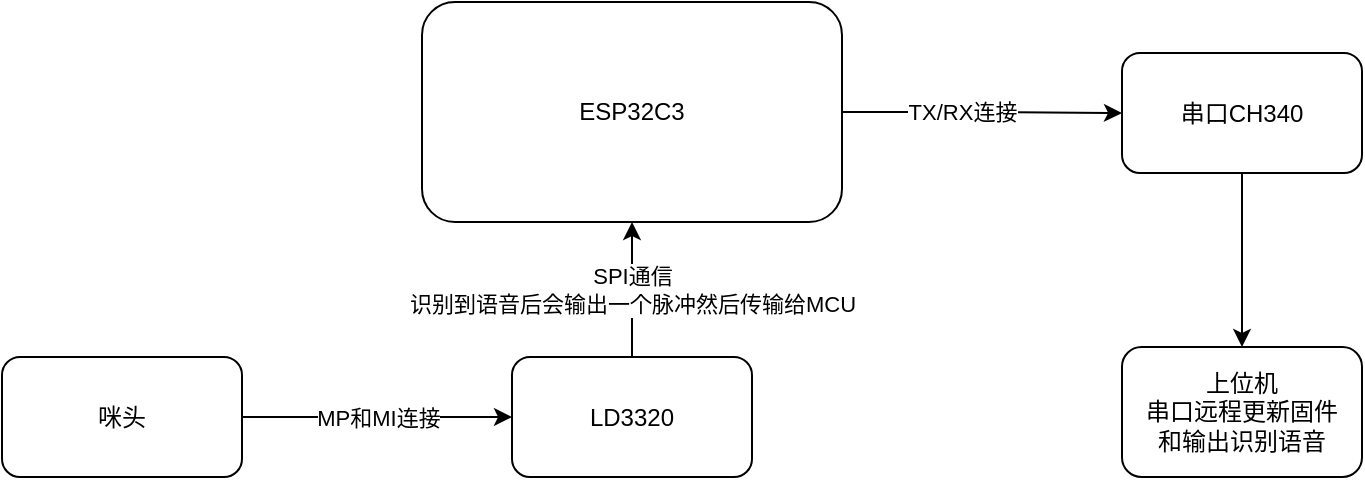 <mxfile version="16.4.0" type="device"><diagram id="3IOTDSevboLGazmaa9W6" name="第 1 页"><mxGraphModel dx="525" dy="488" grid="1" gridSize="10" guides="1" tooltips="1" connect="1" arrows="1" fold="1" page="1" pageScale="1" pageWidth="827" pageHeight="1169" math="0" shadow="0"><root><mxCell id="0"/><mxCell id="1" parent="0"/><mxCell id="JqTi5ojdBh-oKb2_0tqX-5" style="edgeStyle=orthogonalEdgeStyle;rounded=0;orthogonalLoop=1;jettySize=auto;html=1;exitX=1;exitY=0.5;exitDx=0;exitDy=0;" parent="1" source="JqTi5ojdBh-oKb2_0tqX-1" target="JqTi5ojdBh-oKb2_0tqX-4" edge="1"><mxGeometry relative="1" as="geometry"/></mxCell><mxCell id="iws6rK9cOURCMTzTWKLk-1" value="TX/RX连接" style="edgeLabel;html=1;align=center;verticalAlign=middle;resizable=0;points=[];" parent="JqTi5ojdBh-oKb2_0tqX-5" vertex="1" connectable="0"><mxGeometry x="-0.152" relative="1" as="geometry"><mxPoint as="offset"/></mxGeometry></mxCell><mxCell id="JqTi5ojdBh-oKb2_0tqX-1" value="ESP32C3" style="rounded=1;whiteSpace=wrap;html=1;" parent="1" vertex="1"><mxGeometry x="320" y="380" width="210" height="110" as="geometry"/></mxCell><mxCell id="LMXgrD72xrWPHQ_aqN2A-2" value="MP和MI连接" style="edgeStyle=orthogonalEdgeStyle;rounded=0;orthogonalLoop=1;jettySize=auto;html=1;exitX=1;exitY=0.5;exitDx=0;exitDy=0;entryX=0;entryY=0.5;entryDx=0;entryDy=0;" parent="1" source="JqTi5ojdBh-oKb2_0tqX-2" target="LMXgrD72xrWPHQ_aqN2A-1" edge="1"><mxGeometry relative="1" as="geometry"/></mxCell><mxCell id="JqTi5ojdBh-oKb2_0tqX-2" value="咪头" style="rounded=1;whiteSpace=wrap;html=1;" parent="1" vertex="1"><mxGeometry x="110" y="557.5" width="120" height="60" as="geometry"/></mxCell><mxCell id="JqTi5ojdBh-oKb2_0tqX-7" style="edgeStyle=orthogonalEdgeStyle;rounded=0;orthogonalLoop=1;jettySize=auto;html=1;exitX=0.5;exitY=1;exitDx=0;exitDy=0;entryX=0.5;entryY=0;entryDx=0;entryDy=0;" parent="1" source="JqTi5ojdBh-oKb2_0tqX-4" target="JqTi5ojdBh-oKb2_0tqX-6" edge="1"><mxGeometry relative="1" as="geometry"/></mxCell><mxCell id="JqTi5ojdBh-oKb2_0tqX-4" value="串口CH340" style="rounded=1;whiteSpace=wrap;html=1;" parent="1" vertex="1"><mxGeometry x="670" y="405.5" width="120" height="60" as="geometry"/></mxCell><mxCell id="JqTi5ojdBh-oKb2_0tqX-6" value="上位机&lt;br&gt;串口远程更新固件&lt;br&gt;和输出识别语音" style="rounded=1;whiteSpace=wrap;html=1;" parent="1" vertex="1"><mxGeometry x="670" y="552.5" width="120" height="65" as="geometry"/></mxCell><mxCell id="LMXgrD72xrWPHQ_aqN2A-3" value="SPI通信&lt;br&gt;识别到语音后会输出一个脉冲然后传输给MCU" style="edgeStyle=orthogonalEdgeStyle;rounded=0;orthogonalLoop=1;jettySize=auto;html=1;exitX=0.5;exitY=0;exitDx=0;exitDy=0;" parent="1" source="LMXgrD72xrWPHQ_aqN2A-1" target="JqTi5ojdBh-oKb2_0tqX-1" edge="1"><mxGeometry relative="1" as="geometry"/></mxCell><mxCell id="LMXgrD72xrWPHQ_aqN2A-1" value="LD3320" style="rounded=1;whiteSpace=wrap;html=1;" parent="1" vertex="1"><mxGeometry x="365" y="557.5" width="120" height="60" as="geometry"/></mxCell></root></mxGraphModel></diagram></mxfile>